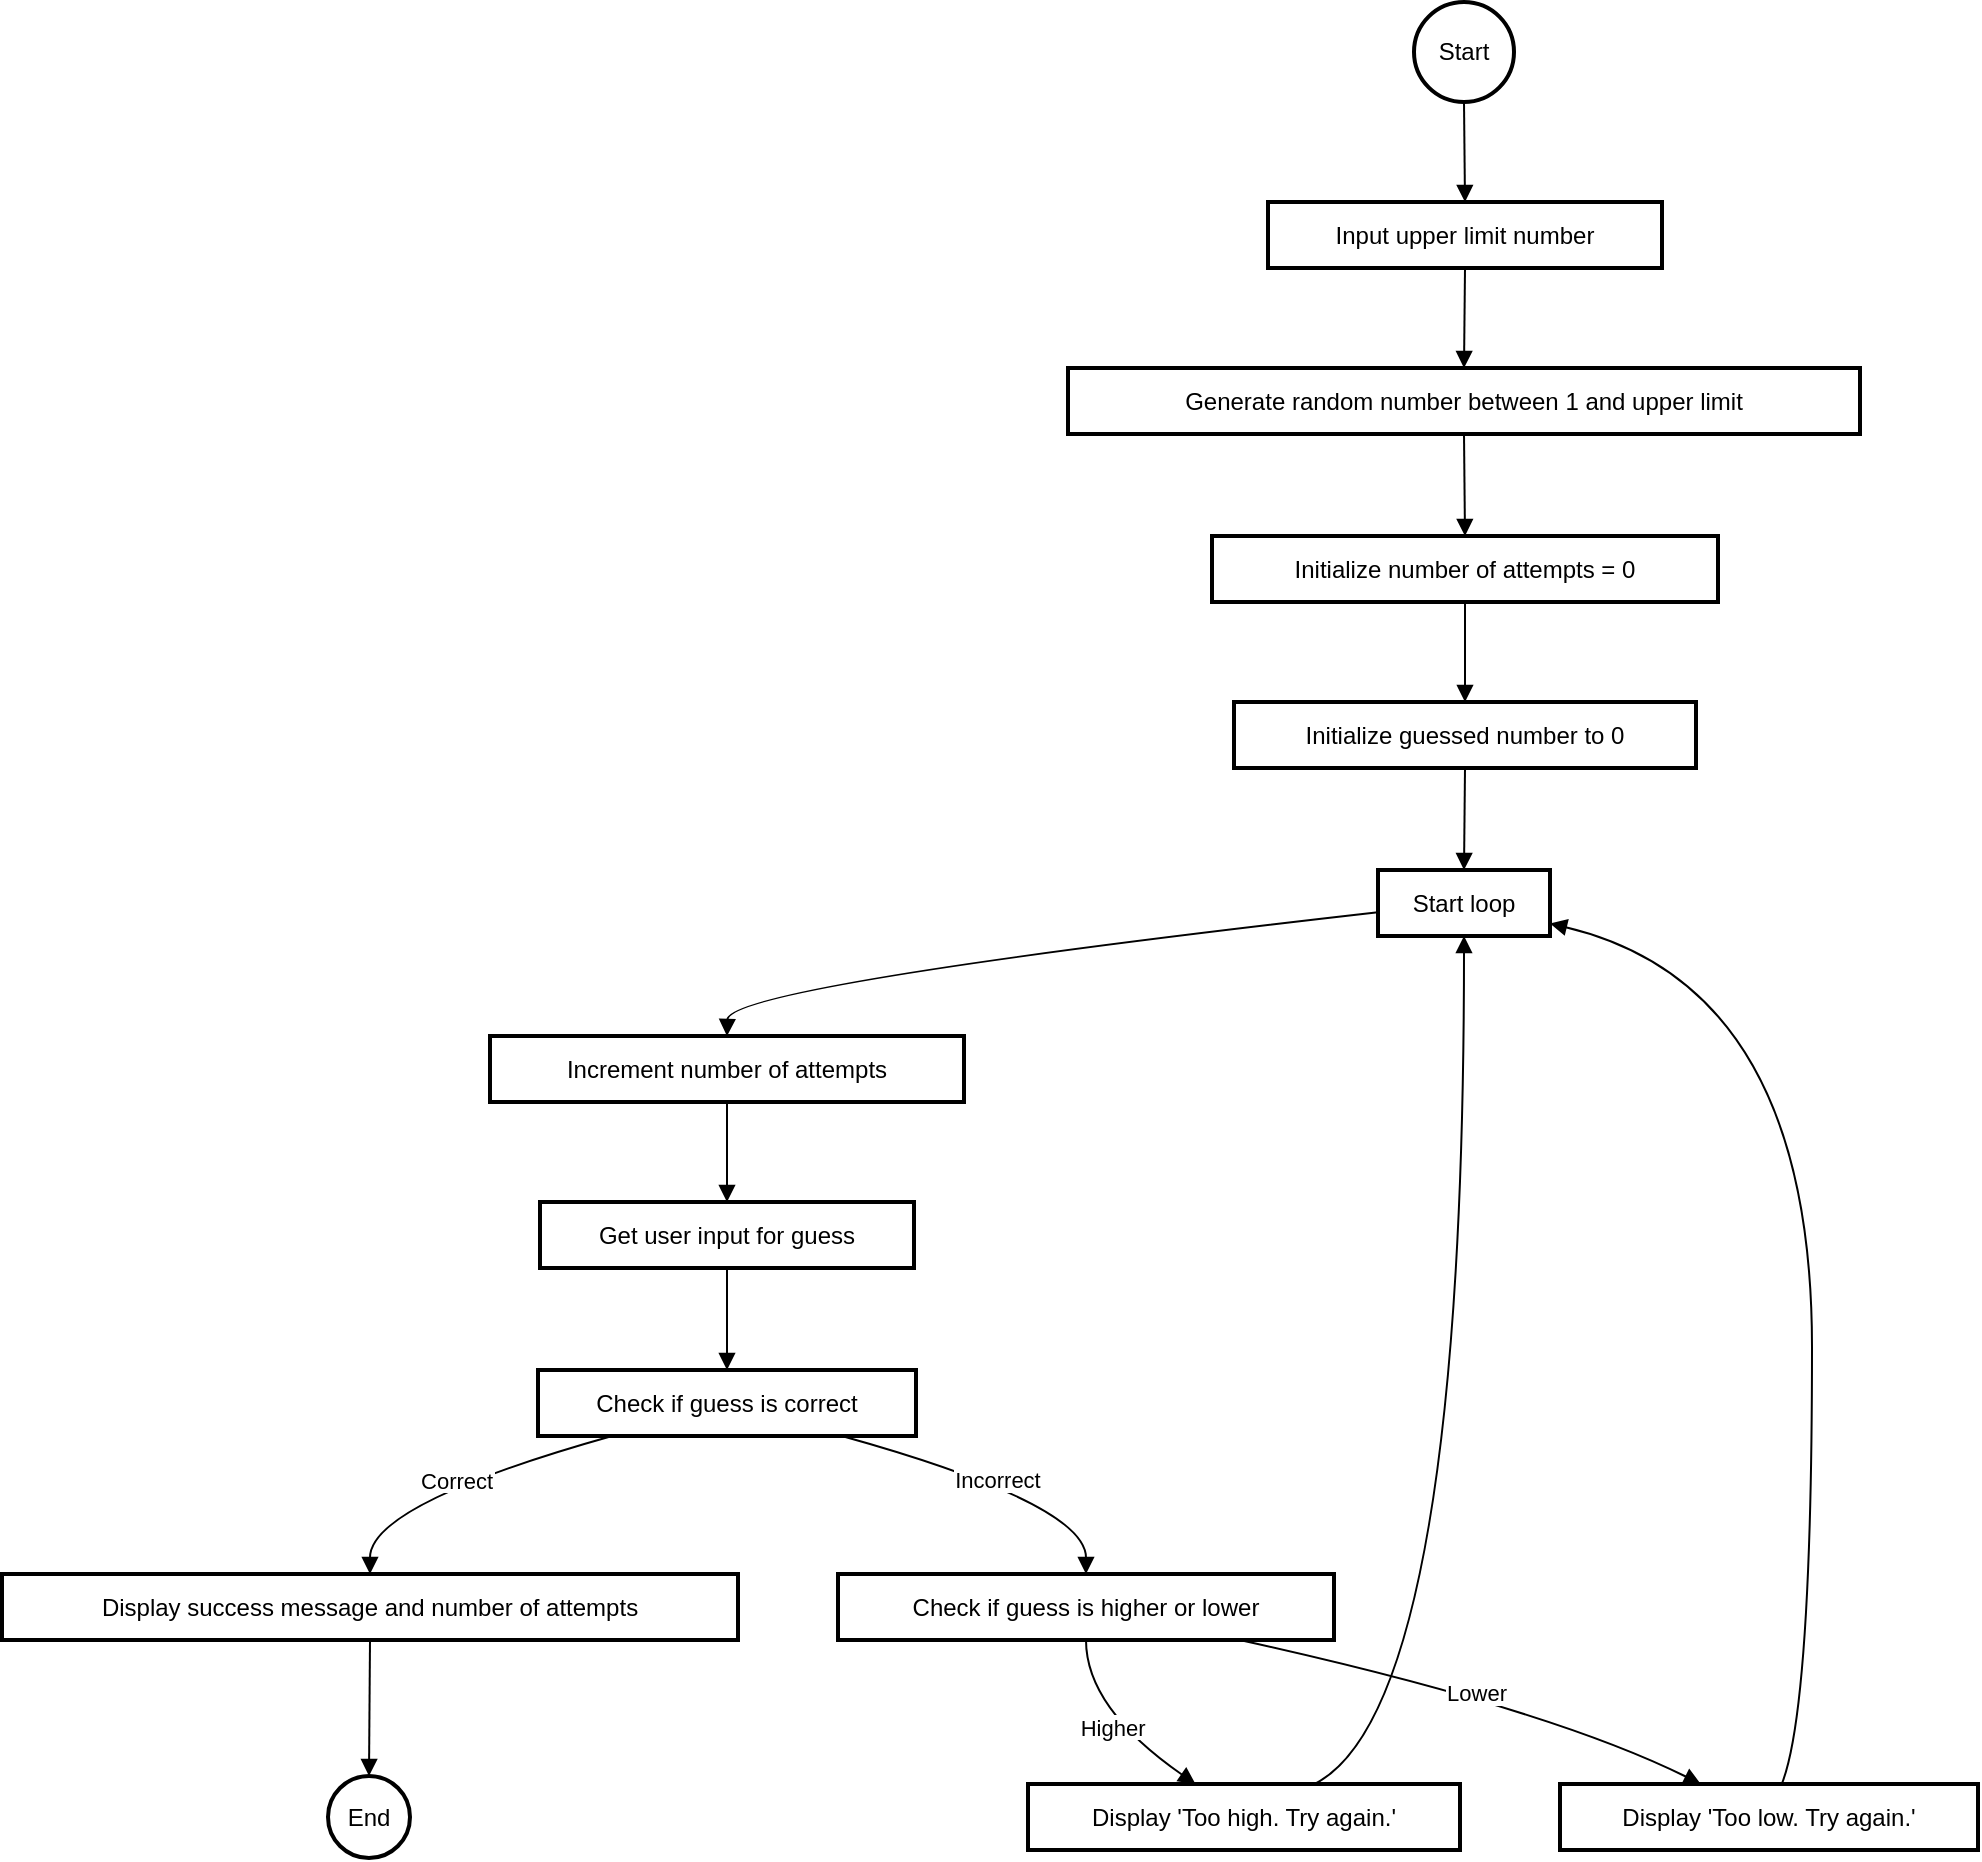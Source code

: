 <mxfile version="24.7.10">
  <diagram name="Страница-1" id="GdhGosvOHupM46ZqyR1l">
    <mxGraphModel>
      <root>
        <mxCell id="0" />
        <mxCell id="1" parent="0" />
        <mxCell id="2" value="Start" style="ellipse;aspect=fixed;strokeWidth=2;whiteSpace=wrap;" vertex="1" parent="1">
          <mxGeometry x="706" width="50" height="50" as="geometry" />
        </mxCell>
        <mxCell id="3" value="Input upper limit number" style="whiteSpace=wrap;strokeWidth=2;" vertex="1" parent="1">
          <mxGeometry x="633" y="100" width="197" height="33" as="geometry" />
        </mxCell>
        <mxCell id="4" value="Generate random number between 1 and upper limit" style="whiteSpace=wrap;strokeWidth=2;" vertex="1" parent="1">
          <mxGeometry x="533" y="183" width="396" height="33" as="geometry" />
        </mxCell>
        <mxCell id="5" value="Initialize number of attempts = 0" style="whiteSpace=wrap;strokeWidth=2;" vertex="1" parent="1">
          <mxGeometry x="605" y="267" width="253" height="33" as="geometry" />
        </mxCell>
        <mxCell id="6" value="Initialize guessed number to 0" style="whiteSpace=wrap;strokeWidth=2;" vertex="1" parent="1">
          <mxGeometry x="616" y="350" width="231" height="33" as="geometry" />
        </mxCell>
        <mxCell id="7" value="Start loop" style="whiteSpace=wrap;strokeWidth=2;" vertex="1" parent="1">
          <mxGeometry x="688" y="434" width="86" height="33" as="geometry" />
        </mxCell>
        <mxCell id="8" value="Increment number of attempts" style="whiteSpace=wrap;strokeWidth=2;" vertex="1" parent="1">
          <mxGeometry x="244" y="517" width="237" height="33" as="geometry" />
        </mxCell>
        <mxCell id="9" value="Get user input for guess" style="whiteSpace=wrap;strokeWidth=2;" vertex="1" parent="1">
          <mxGeometry x="269" y="600" width="187" height="33" as="geometry" />
        </mxCell>
        <mxCell id="10" value="Check if guess is correct" style="whiteSpace=wrap;strokeWidth=2;" vertex="1" parent="1">
          <mxGeometry x="268" y="684" width="189" height="33" as="geometry" />
        </mxCell>
        <mxCell id="11" value="Display success message and number of attempts" style="whiteSpace=wrap;strokeWidth=2;" vertex="1" parent="1">
          <mxGeometry y="786" width="368" height="33" as="geometry" />
        </mxCell>
        <mxCell id="12" value="End" style="ellipse;aspect=fixed;strokeWidth=2;whiteSpace=wrap;" vertex="1" parent="1">
          <mxGeometry x="163" y="887" width="41" height="41" as="geometry" />
        </mxCell>
        <mxCell id="13" value="Check if guess is higher or lower" style="whiteSpace=wrap;strokeWidth=2;" vertex="1" parent="1">
          <mxGeometry x="418" y="786" width="248" height="33" as="geometry" />
        </mxCell>
        <mxCell id="14" value="Display &#39;Too high. Try again.&#39;" style="whiteSpace=wrap;strokeWidth=2;" vertex="1" parent="1">
          <mxGeometry x="513" y="891" width="216" height="33" as="geometry" />
        </mxCell>
        <mxCell id="15" value="Display &#39;Too low. Try again.&#39;" style="whiteSpace=wrap;strokeWidth=2;" vertex="1" parent="1">
          <mxGeometry x="779" y="891" width="209" height="33" as="geometry" />
        </mxCell>
        <mxCell id="16" value="" style="curved=1;startArrow=none;endArrow=block;exitX=0.5;exitY=1;entryX=0.5;entryY=0;" edge="1" parent="1" source="2" target="3">
          <mxGeometry relative="1" as="geometry">
            <Array as="points" />
          </mxGeometry>
        </mxCell>
        <mxCell id="17" value="" style="curved=1;startArrow=none;endArrow=block;exitX=0.5;exitY=1.01;entryX=0.5;entryY=0.01;" edge="1" parent="1" source="3" target="4">
          <mxGeometry relative="1" as="geometry">
            <Array as="points" />
          </mxGeometry>
        </mxCell>
        <mxCell id="18" value="" style="curved=1;startArrow=none;endArrow=block;exitX=0.5;exitY=1.03;entryX=0.5;entryY=0;" edge="1" parent="1" source="4" target="5">
          <mxGeometry relative="1" as="geometry">
            <Array as="points" />
          </mxGeometry>
        </mxCell>
        <mxCell id="19" value="" style="curved=1;startArrow=none;endArrow=block;exitX=0.5;exitY=1.01;entryX=0.5;entryY=0.01;" edge="1" parent="1" source="5" target="6">
          <mxGeometry relative="1" as="geometry">
            <Array as="points" />
          </mxGeometry>
        </mxCell>
        <mxCell id="20" value="" style="curved=1;startArrow=none;endArrow=block;exitX=0.5;exitY=1.02;entryX=0.5;entryY=-0.01;" edge="1" parent="1" source="6" target="7">
          <mxGeometry relative="1" as="geometry">
            <Array as="points" />
          </mxGeometry>
        </mxCell>
        <mxCell id="21" value="" style="curved=1;startArrow=none;endArrow=block;exitX=0;exitY=0.64;entryX=0.5;entryY=0;" edge="1" parent="1" source="7" target="8">
          <mxGeometry relative="1" as="geometry">
            <Array as="points">
              <mxPoint x="363" y="492" />
            </Array>
          </mxGeometry>
        </mxCell>
        <mxCell id="22" value="" style="curved=1;startArrow=none;endArrow=block;exitX=0.5;exitY=1.01;entryX=0.5;entryY=0.01;" edge="1" parent="1" source="8" target="9">
          <mxGeometry relative="1" as="geometry">
            <Array as="points" />
          </mxGeometry>
        </mxCell>
        <mxCell id="23" value="" style="curved=1;startArrow=none;endArrow=block;exitX=0.5;exitY=1.03;entryX=0.5;entryY=0;" edge="1" parent="1" source="9" target="10">
          <mxGeometry relative="1" as="geometry">
            <Array as="points" />
          </mxGeometry>
        </mxCell>
        <mxCell id="24" value="Correct" style="curved=1;startArrow=none;endArrow=block;exitX=0.19;exitY=1.01;entryX=0.5;entryY=-0.01;" edge="1" parent="1" source="10" target="11">
          <mxGeometry relative="1" as="geometry">
            <Array as="points">
              <mxPoint x="184" y="751" />
            </Array>
          </mxGeometry>
        </mxCell>
        <mxCell id="25" value="" style="curved=1;startArrow=none;endArrow=block;exitX=0.5;exitY=1;entryX=0.51;entryY=0.01;" edge="1" parent="1" source="11" target="12">
          <mxGeometry relative="1" as="geometry">
            <Array as="points" />
          </mxGeometry>
        </mxCell>
        <mxCell id="26" value="Incorrect" style="curved=1;startArrow=none;endArrow=block;exitX=0.81;exitY=1.01;entryX=0.5;entryY=-0.01;" edge="1" parent="1" source="10" target="13">
          <mxGeometry relative="1" as="geometry">
            <Array as="points">
              <mxPoint x="542" y="751" />
            </Array>
          </mxGeometry>
        </mxCell>
        <mxCell id="27" value="Higher" style="curved=1;startArrow=none;endArrow=block;exitX=0.5;exitY=1;entryX=0.39;entryY=0.01;" edge="1" parent="1" source="13" target="14">
          <mxGeometry relative="1" as="geometry">
            <Array as="points">
              <mxPoint x="542" y="853" />
            </Array>
          </mxGeometry>
        </mxCell>
        <mxCell id="28" value="" style="curved=1;startArrow=none;endArrow=block;exitX=0.66;exitY=0.01;entryX=0.5;entryY=1;" edge="1" parent="1" source="14" target="7">
          <mxGeometry relative="1" as="geometry">
            <Array as="points">
              <mxPoint x="731" y="853" />
            </Array>
          </mxGeometry>
        </mxCell>
        <mxCell id="29" value="Lower" style="curved=1;startArrow=none;endArrow=block;exitX=0.81;exitY=1;entryX=0.34;entryY=0.01;" edge="1" parent="1" source="13" target="15">
          <mxGeometry relative="1" as="geometry">
            <Array as="points">
              <mxPoint x="773" y="853" />
            </Array>
          </mxGeometry>
        </mxCell>
        <mxCell id="30" value="" style="curved=1;startArrow=none;endArrow=block;exitX=0.53;exitY=0.01;entryX=1;entryY=0.81;" edge="1" parent="1" source="15" target="7">
          <mxGeometry relative="1" as="geometry">
            <Array as="points">
              <mxPoint x="905" y="853" />
              <mxPoint x="905" y="492" />
            </Array>
          </mxGeometry>
        </mxCell>
      </root>
    </mxGraphModel>
  </diagram>
</mxfile>
